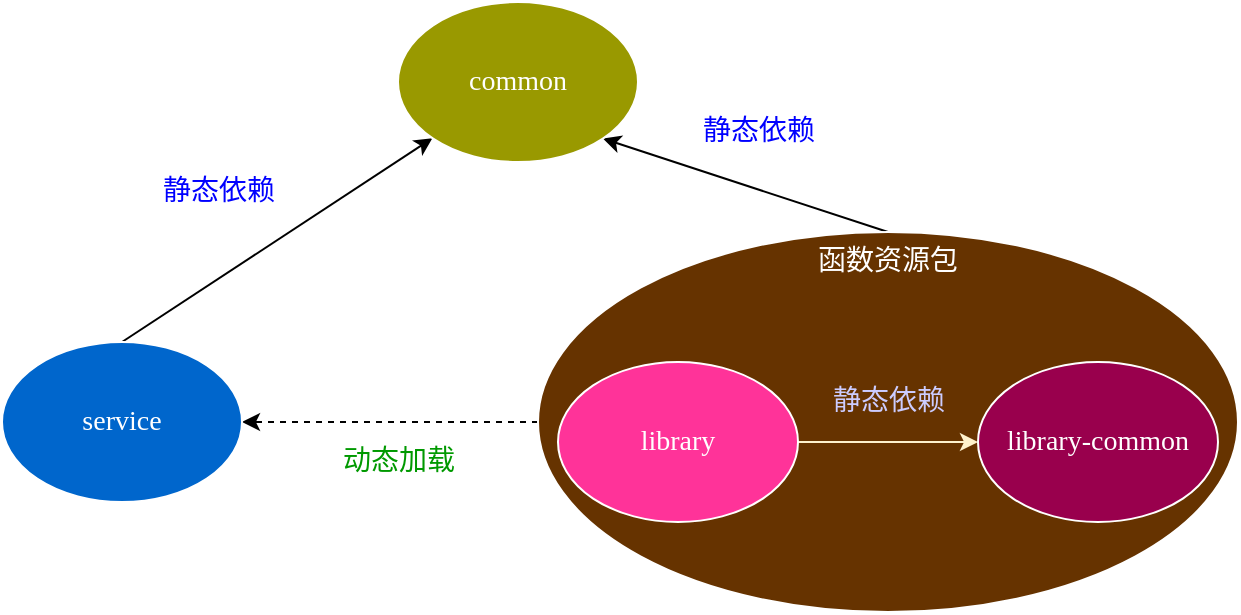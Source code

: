 <mxfile version="22.1.2" type="device">
  <diagram name="第 1 页" id="mKm56Jnsln5Joxa1WhCV">
    <mxGraphModel dx="1194" dy="824" grid="1" gridSize="10" guides="1" tooltips="1" connect="1" arrows="1" fold="1" page="1" pageScale="1" pageWidth="827" pageHeight="1169" math="0" shadow="0">
      <root>
        <mxCell id="0" />
        <mxCell id="1" parent="0" />
        <mxCell id="ygAt92EKvOpcykG2-KUw-2" style="edgeStyle=none;rounded=0;orthogonalLoop=1;jettySize=auto;html=1;exitX=0.5;exitY=0;exitDx=0;exitDy=0;entryX=1;entryY=1;entryDx=0;entryDy=0;fontFamily=Garamond;fontSize=14;" edge="1" parent="1" source="ygAt92EKvOpcykG2-KUw-4" target="ygAt92EKvOpcykG2-KUw-7">
          <mxGeometry relative="1" as="geometry" />
        </mxCell>
        <mxCell id="ygAt92EKvOpcykG2-KUw-3" style="edgeStyle=none;rounded=0;orthogonalLoop=1;jettySize=auto;html=1;exitX=0;exitY=0.5;exitDx=0;exitDy=0;entryX=1;entryY=0.5;entryDx=0;entryDy=0;fontFamily=Garamond;fontSize=14;dashed=1;" edge="1" parent="1" source="ygAt92EKvOpcykG2-KUw-4" target="ygAt92EKvOpcykG2-KUw-6">
          <mxGeometry relative="1" as="geometry" />
        </mxCell>
        <mxCell id="ygAt92EKvOpcykG2-KUw-4" value="函数资源包" style="ellipse;whiteSpace=wrap;html=1;verticalAlign=top;fontFamily=Garamond;fontSize=14;fillColor=#663300;fontColor=#FFFFFF;strokeColor=#FFFFFF;" diagramCategory="general" diagramName="oval" vertex="1" parent="1">
          <mxGeometry x="280" y="255" width="350" height="190" as="geometry" />
        </mxCell>
        <mxCell id="ygAt92EKvOpcykG2-KUw-5" style="edgeStyle=none;rounded=0;orthogonalLoop=1;jettySize=auto;html=1;exitX=0.5;exitY=0;exitDx=0;exitDy=0;fontFamily=Garamond;fontSize=14;" edge="1" parent="1" source="ygAt92EKvOpcykG2-KUw-6" target="ygAt92EKvOpcykG2-KUw-7">
          <mxGeometry relative="1" as="geometry" />
        </mxCell>
        <mxCell id="ygAt92EKvOpcykG2-KUw-6" value="service" style="ellipse;whiteSpace=wrap;html=1;fontFamily=Garamond;fontSize=14;fillColor=#0066CC;strokeColor=#FFFFFF;fontColor=#FFFFFF;" diagramCategory="general" diagramName="oval" vertex="1" parent="1">
          <mxGeometry x="12" y="310" width="120" height="80" as="geometry" />
        </mxCell>
        <mxCell id="ygAt92EKvOpcykG2-KUw-7" value="common" style="ellipse;whiteSpace=wrap;html=1;fontFamily=Garamond;fontSize=14;fillColor=#999900;strokeColor=#FFFFFF;fontColor=#FFFFFF;" diagramCategory="general" diagramName="oval" vertex="1" parent="1">
          <mxGeometry x="210" y="140" width="120" height="80" as="geometry" />
        </mxCell>
        <mxCell id="ygAt92EKvOpcykG2-KUw-8" style="edgeStyle=none;rounded=0;orthogonalLoop=1;jettySize=auto;html=1;exitX=1;exitY=0.5;exitDx=0;exitDy=0;entryX=0;entryY=0.5;entryDx=0;entryDy=0;fontFamily=Garamond;fontSize=14;fontColor=#FFF2CC;strokeColor=#FFF2CC;" edge="1" parent="1" source="ygAt92EKvOpcykG2-KUw-9" target="ygAt92EKvOpcykG2-KUw-10">
          <mxGeometry relative="1" as="geometry" />
        </mxCell>
        <mxCell id="ygAt92EKvOpcykG2-KUw-9" value="library" style="ellipse;whiteSpace=wrap;html=1;fontFamily=Garamond;fontSize=14;fillColor=#FF3399;fontColor=#FFFFFF;strokeColor=#FFFFFF;" diagramCategory="general" diagramName="oval" vertex="1" parent="1">
          <mxGeometry x="290" y="320" width="120" height="80" as="geometry" />
        </mxCell>
        <mxCell id="ygAt92EKvOpcykG2-KUw-10" value="library-common" style="ellipse;whiteSpace=wrap;html=1;fontFamily=Garamond;fontSize=14;fillColor=#99004D;fontColor=#FFFFFF;strokeColor=#FFFFFF;" diagramCategory="general" diagramName="oval" vertex="1" parent="1">
          <mxGeometry x="500" y="320" width="120" height="80" as="geometry" />
        </mxCell>
        <mxCell id="ygAt92EKvOpcykG2-KUw-11" value="动态加载" style="text;html=1;align=center;verticalAlign=middle;resizable=0;points=[];autosize=1;fontFamily=Garamond;fontSize=14;fontColor=#009900;" vertex="1" parent="1">
          <mxGeometry x="170" y="355" width="80" height="30" as="geometry" />
        </mxCell>
        <mxCell id="ygAt92EKvOpcykG2-KUw-12" value="静态依赖" style="text;html=1;align=center;verticalAlign=middle;resizable=0;points=[];autosize=1;fontFamily=Garamond;fontSize=14;fontColor=#0000FF;" vertex="1" parent="1">
          <mxGeometry x="80" y="220" width="80" height="30" as="geometry" />
        </mxCell>
        <mxCell id="ygAt92EKvOpcykG2-KUw-13" value="静态依赖" style="text;html=1;align=center;verticalAlign=middle;resizable=0;points=[];autosize=1;fontFamily=Garamond;fontSize=14;fontColor=#0000FF;" vertex="1" parent="1">
          <mxGeometry x="350" y="190" width="80" height="30" as="geometry" />
        </mxCell>
        <mxCell id="ygAt92EKvOpcykG2-KUw-14" value="静态依赖" style="text;html=1;align=center;verticalAlign=middle;resizable=0;points=[];autosize=1;fontFamily=Garamond;fontSize=14;fontColor=#CCCCFF;" vertex="1" parent="1">
          <mxGeometry x="415" y="325" width="80" height="30" as="geometry" />
        </mxCell>
      </root>
    </mxGraphModel>
  </diagram>
</mxfile>
